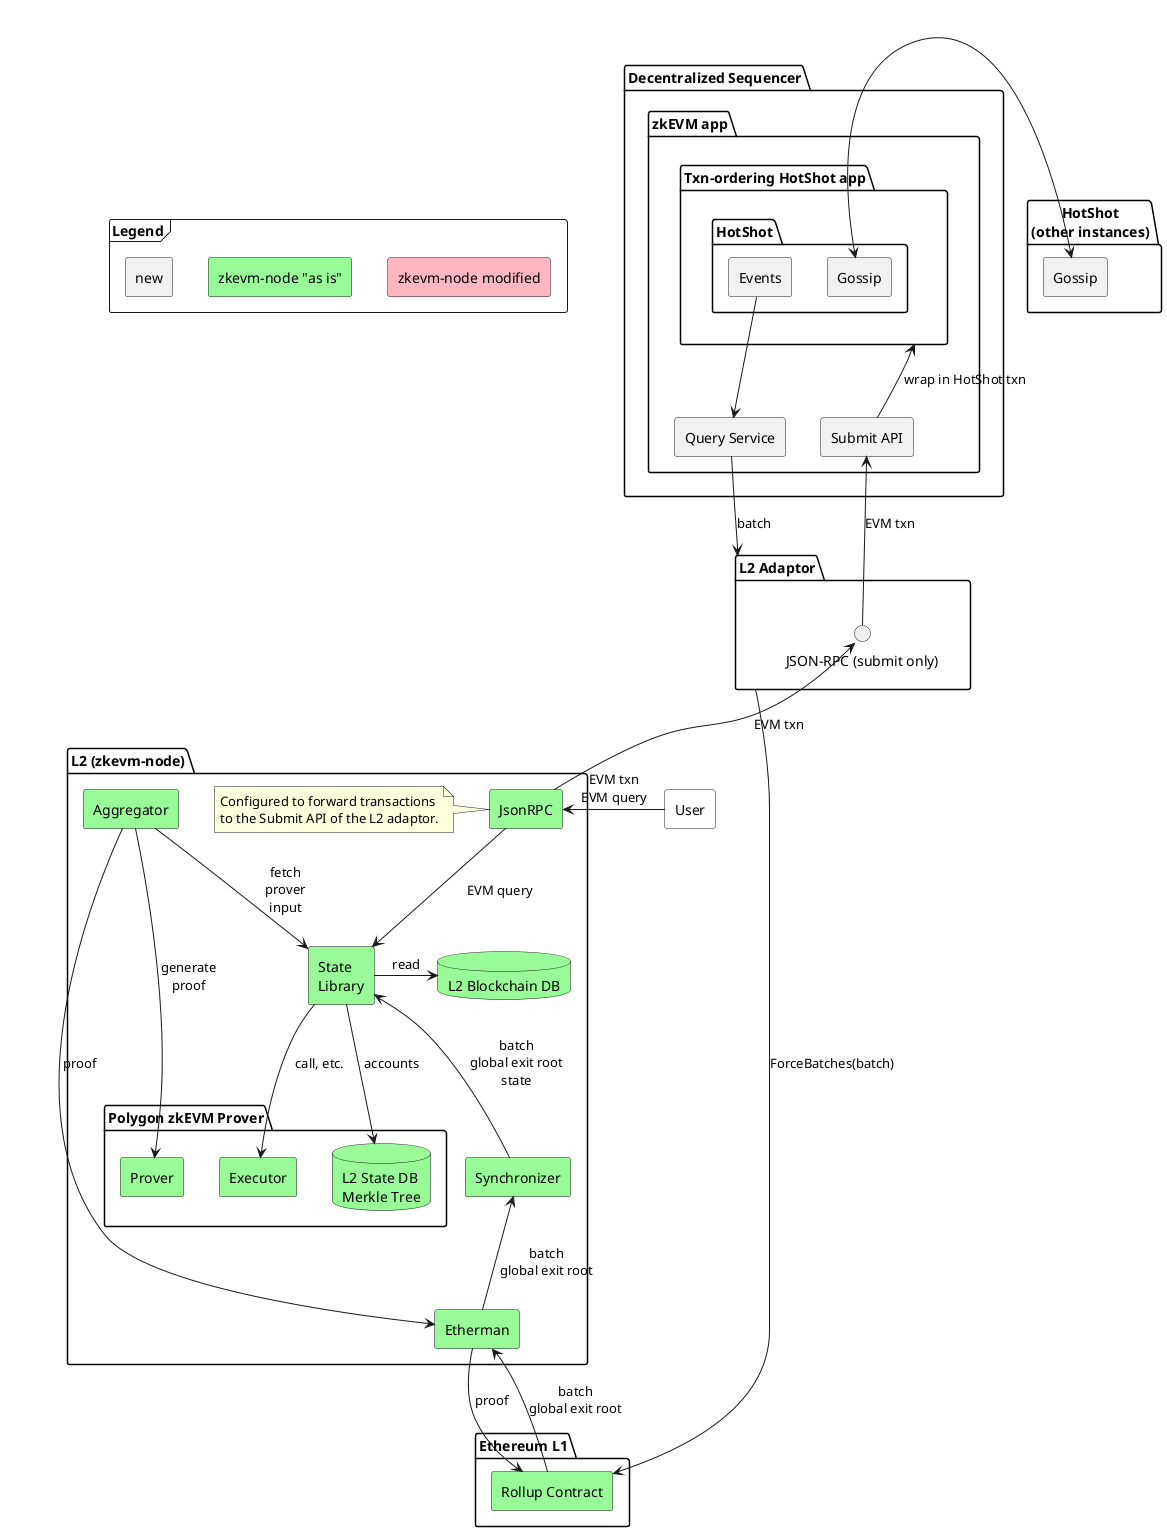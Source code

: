 @startuml
skinparam componentStyle rectangle

frame Legend {
  component "zkevm-node "as is"" as Original #PaleGreen
  component "zkevm-node modified" as Modified #LightPink
  component "new" as New
}

New -[hidden]r-> Original
Original -[hidden]r-> Modified

component User #White
package "HotShot\n(other instances)" as HotShotExternal {
  component "Gossip" as GossipExternal
}

package "Decentralized Sequencer" {
  package "zkEVM app" as zkApp {
    component "Query Service" as QueryService
    component "Submit API" as Submit
    package "Txn-ordering HotShot app" as App {
      package HotShot {
        component "Gossip" as GossipInternal
        component "Events" as HotShotEvents
      }
    }
  }
}

package "L2 Adaptor" as Adaptor {
  interface "JSON-RPC (submit only)" as AdaptorSubmit
}

package "Ethereum L1" as L1 {
  component "Rollup Contract" as Rollup #PaleGreen
  ' component "Bridge L1" as BridgeL1 #PaleGreen
}


package "L2 (zkevm-node)" as L2 {
  component JsonRPC #PaleGreen
  note left of JsonRPC
    Configured to forward transactions
    to the Submit API of the L2 adaptor.
  end note
  database L2DB #PaleGreen [
    L2 Blockchain DB
  ]
  package "Polygon zkEVM Prover" as HermezProver {
    component Prover #PaleGreen
    component Executor #PaleGreen
    database Tree #PaleGreen [
      L2 State DB
      Merkle Tree
    ]
  }
  'component "Bridge L2" as BridgeL2 #PaleGreen
  component Etherman #PaleGreen
  component Aggregator #PaleGreen
  component "State\nLibrary" as State #PaleGreen
  component Synchronizer #PaleGreen
}

User -> JsonRPC: EVM txn\nEVM query
'User -[hidden]> Submit
'positions the User box in a better place
'User -[hidden]> L2

JsonRPC -up-> AdaptorSubmit: EVM txn
AdaptorSubmit -up-> Submit: EVM txn

GossipInternal <-> GossipExternal

QueryService -> Adaptor: batch
Adaptor -> Rollup: ForceBatches(batch)

JsonRPC --> State: EVM query

State -> L2DB: read
State --> Tree: accounts
State --> Executor: call, etc.

Aggregator --> State: fetch\nprover\ninput
Aggregator --> Etherman: proof
Aggregator --> Prover: generate\nproof
Etherman --> Rollup: proof
Etherman <-- Rollup: batch\nglobal exit root
Synchronizer <-- Etherman: batch\nglobal exit root
State <-- Synchronizer: batch\nglobal exit root\nstate

' Prover ..> BridgeL2
' User --> BridgeL1
Submit -up-> App: wrap in HotShot txn
HotShotEvents -down-> QueryService

@enduml
